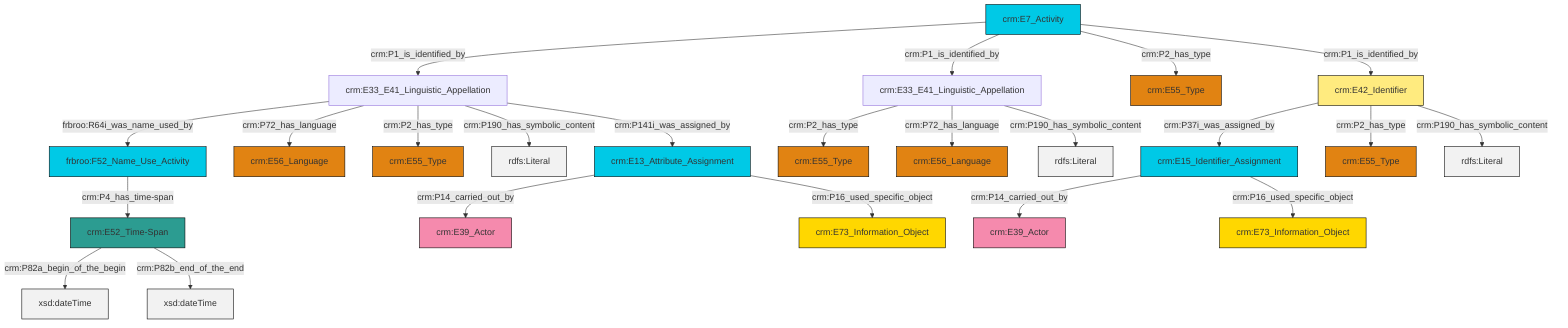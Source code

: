 graph TD
classDef Literal fill:#f2f2f2,stroke:#000000;
classDef CRM_Entity fill:#FFFFFF,stroke:#000000;
classDef Temporal_Entity fill:#00C9E6, stroke:#000000;
classDef Type fill:#E18312, stroke:#000000;
classDef Time-Span fill:#2C9C91, stroke:#000000;
classDef Appellation fill:#FFEB7F, stroke:#000000;
classDef Place fill:#008836, stroke:#000000;
classDef Persistent_Item fill:#B266B2, stroke:#000000;
classDef Conceptual_Object fill:#FFD700, stroke:#000000;
classDef Physical_Thing fill:#D2B48C, stroke:#000000;
classDef Actor fill:#f58aad, stroke:#000000;
classDef PC_Classes fill:#4ce600, stroke:#000000;
classDef Multi fill:#cccccc,stroke:#000000;

0["crm:E42_Identifier"]:::Appellation -->|crm:P37i_was_assigned_by| 2["crm:E15_Identifier_Assignment"]:::Temporal_Entity
2["crm:E15_Identifier_Assignment"]:::Temporal_Entity -->|crm:P14_carried_out_by| 3["crm:E39_Actor"]:::Actor
4["crm:E33_E41_Linguistic_Appellation"]:::Default -->|frbroo:R64i_was_name_used_by| 5["frbroo:F52_Name_Use_Activity"]:::Temporal_Entity
9["crm:E33_E41_Linguistic_Appellation"]:::Default -->|crm:P2_has_type| 10["crm:E55_Type"]:::Type
4["crm:E33_E41_Linguistic_Appellation"]:::Default -->|crm:P72_has_language| 11["crm:E56_Language"]:::Type
4["crm:E33_E41_Linguistic_Appellation"]:::Default -->|crm:P2_has_type| 12["crm:E55_Type"]:::Type
0["crm:E42_Identifier"]:::Appellation -->|crm:P2_has_type| 13["crm:E55_Type"]:::Type
9["crm:E33_E41_Linguistic_Appellation"]:::Default -->|crm:P72_has_language| 19["crm:E56_Language"]:::Type
20["crm:E7_Activity"]:::Temporal_Entity -->|crm:P1_is_identified_by| 4["crm:E33_E41_Linguistic_Appellation"]:::Default
4["crm:E33_E41_Linguistic_Appellation"]:::Default -->|crm:P190_has_symbolic_content| 23[rdfs:Literal]:::Literal
0["crm:E42_Identifier"]:::Appellation -->|crm:P190_has_symbolic_content| 27[rdfs:Literal]:::Literal
20["crm:E7_Activity"]:::Temporal_Entity -->|crm:P1_is_identified_by| 9["crm:E33_E41_Linguistic_Appellation"]:::Default
9["crm:E33_E41_Linguistic_Appellation"]:::Default -->|crm:P190_has_symbolic_content| 28[rdfs:Literal]:::Literal
2["crm:E15_Identifier_Assignment"]:::Temporal_Entity -->|crm:P16_used_specific_object| 14["crm:E73_Information_Object"]:::Conceptual_Object
20["crm:E7_Activity"]:::Temporal_Entity -->|crm:P2_has_type| 30["crm:E55_Type"]:::Type
33["crm:E52_Time-Span"]:::Time-Span -->|crm:P82a_begin_of_the_begin| 34[xsd:dateTime]:::Literal
5["frbroo:F52_Name_Use_Activity"]:::Temporal_Entity -->|crm:P4_has_time-span| 33["crm:E52_Time-Span"]:::Time-Span
20["crm:E7_Activity"]:::Temporal_Entity -->|crm:P1_is_identified_by| 0["crm:E42_Identifier"]:::Appellation
4["crm:E33_E41_Linguistic_Appellation"]:::Default -->|crm:P141i_was_assigned_by| 16["crm:E13_Attribute_Assignment"]:::Temporal_Entity
16["crm:E13_Attribute_Assignment"]:::Temporal_Entity -->|crm:P14_carried_out_by| 6["crm:E39_Actor"]:::Actor
33["crm:E52_Time-Span"]:::Time-Span -->|crm:P82b_end_of_the_end| 39[xsd:dateTime]:::Literal
16["crm:E13_Attribute_Assignment"]:::Temporal_Entity -->|crm:P16_used_specific_object| 24["crm:E73_Information_Object"]:::Conceptual_Object